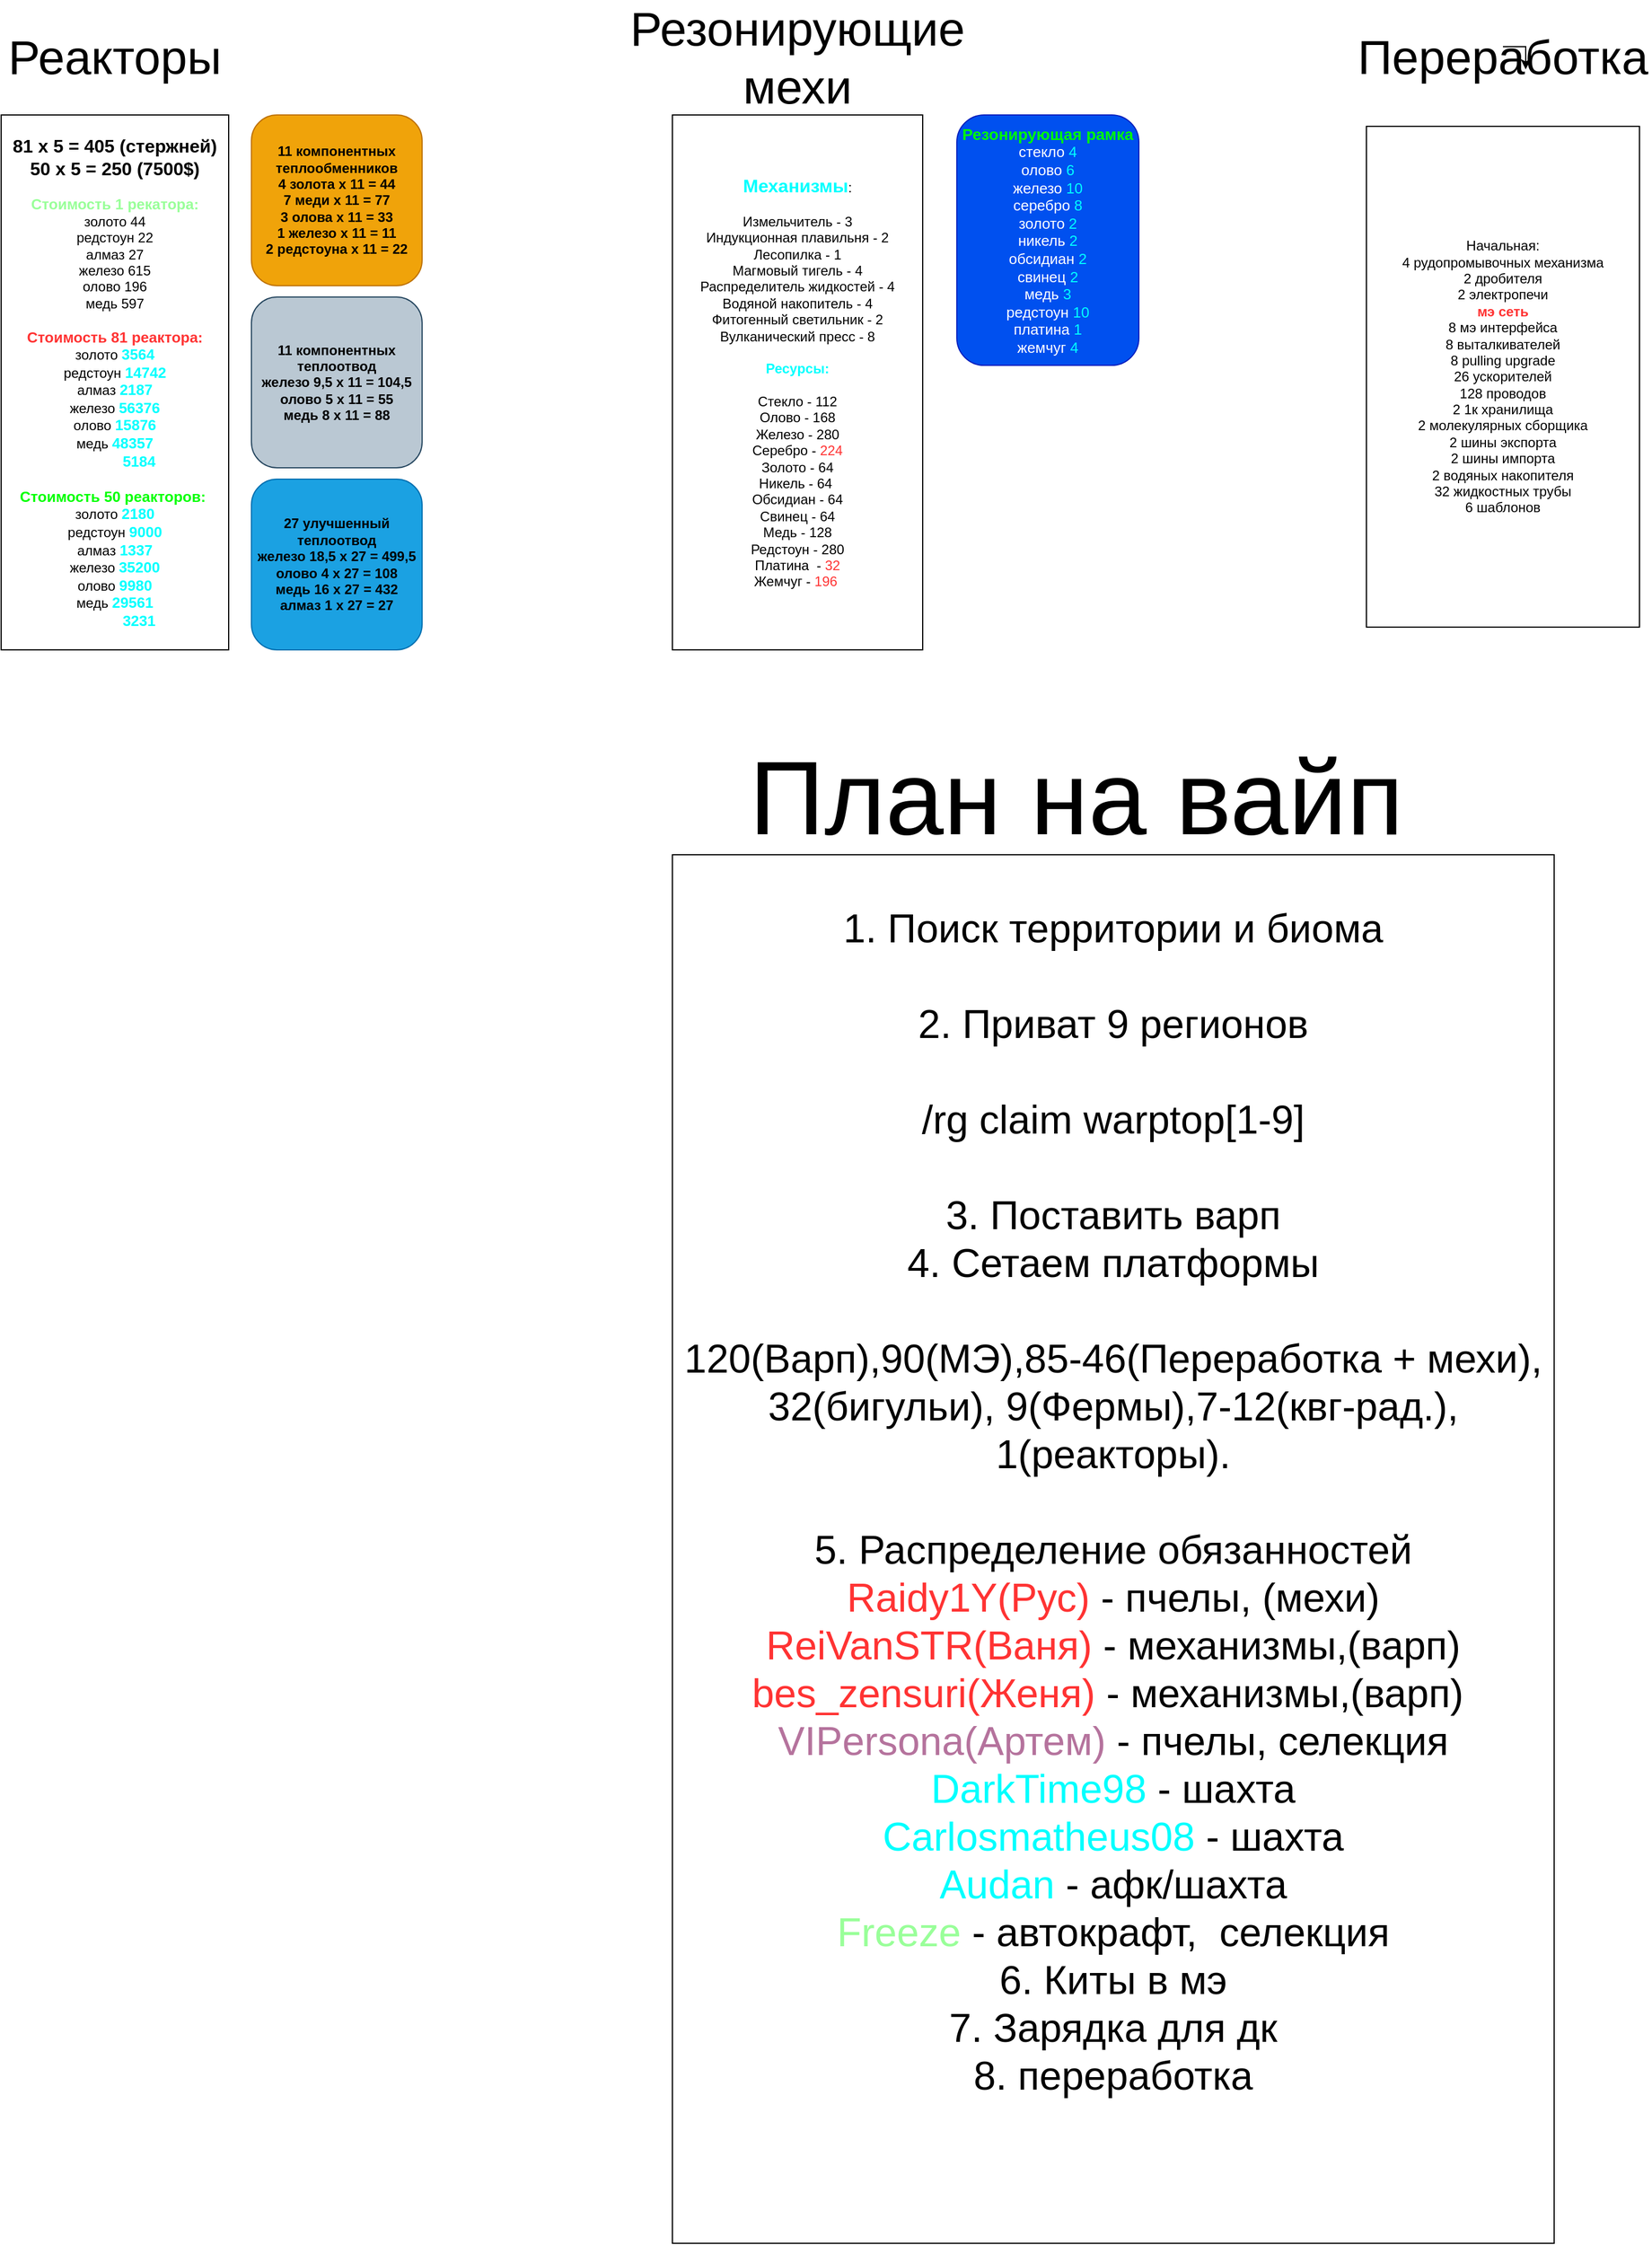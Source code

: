 <mxfile version="14.4.9" type="github">
  <diagram id="G7-u3p78Mmx7hTqBBLLs" name="Страница 1">
    <mxGraphModel dx="2031" dy="1089" grid="1" gridSize="10" guides="1" tooltips="1" connect="1" arrows="1" fold="1" page="1" pageScale="1" pageWidth="1200" pageHeight="1920" math="0" shadow="0">
      <root>
        <mxCell id="0" />
        <mxCell id="1" parent="0" />
        <mxCell id="bAsGvpuVmAmtaglg-3Rn-1" value="&lt;font style=&quot;font-size: 42px&quot;&gt;Реакторы&lt;/font&gt;" style="text;html=1;strokeColor=none;fillColor=none;align=center;verticalAlign=middle;whiteSpace=wrap;rounded=0;" vertex="1" parent="1">
          <mxGeometry x="320" y="250" width="40" height="20" as="geometry" />
        </mxCell>
        <mxCell id="bAsGvpuVmAmtaglg-3Rn-2" value="&lt;b&gt;&lt;font style=&quot;font-size: 16px&quot;&gt;81 x 5 = 405 (cтержней)&lt;br&gt;&lt;/font&gt;&lt;/b&gt;&lt;b&gt;&lt;font style=&quot;font-size: 16px&quot;&gt;50 x 5 = 250 (7500$)&lt;/font&gt;&lt;/b&gt;&lt;br&gt;&lt;br&gt;&lt;b&gt;&lt;font color=&quot;#99ff99&quot; style=&quot;font-size: 13px&quot;&gt;Стоимость 1 рекатора:&lt;/font&gt;&lt;/b&gt;&lt;br&gt;золото 44&lt;br&gt;редстоун 22&lt;br&gt;алмаз 27&lt;br&gt;железо 615&lt;br&gt;олово 196&lt;br&gt;медь 597&lt;br&gt;&lt;br&gt;&lt;b&gt;&lt;font color=&quot;#ff3333&quot; style=&quot;font-size: 13px&quot;&gt;Стоимость 81 реактора:&lt;/font&gt;&lt;/b&gt;&lt;br&gt;золото &lt;b&gt;&lt;font style=&quot;font-size: 13px&quot; color=&quot;#00ffff&quot;&gt;3564&lt;/font&gt;&lt;/b&gt;&lt;br&gt;редстоун &lt;font style=&quot;font-size: 13px&quot; color=&quot;#00ffff&quot;&gt;&lt;b&gt;1&lt;font style=&quot;font-size: 13px&quot;&gt;4742&lt;/font&gt;&lt;/b&gt;&lt;/font&gt;&lt;br&gt;алмаз &lt;b&gt;&lt;font style=&quot;font-size: 13px&quot; color=&quot;#00ffff&quot;&gt;2187&lt;/font&gt;&lt;/b&gt;&lt;br&gt;железо &lt;b&gt;&lt;font style=&quot;font-size: 13px&quot; color=&quot;#00ffff&quot;&gt;56376&lt;/font&gt;&lt;/b&gt;&lt;br&gt;олово &lt;b&gt;&lt;font style=&quot;font-size: 13px&quot; color=&quot;#00ffff&quot;&gt;15876&lt;/font&gt;&lt;/b&gt;&lt;br&gt;медь &lt;b style=&quot;color: rgb(0 , 255 , 255) ; font-size: 13px&quot;&gt;48357&lt;/b&gt;&lt;br&gt;&lt;font style=&quot;font-size: 12px&quot; color=&quot;#ffffff&quot;&gt;свинец &lt;/font&gt;&lt;b style=&quot;font-size: 13px&quot;&gt;&lt;font color=&quot;#00ffff&quot;&gt;5184&lt;/font&gt;&lt;br&gt;&lt;br&gt;&lt;font color=&quot;#00ff00&quot;&gt;Cтоимость 50 реакторов:&lt;/font&gt;&lt;font color=&quot;#ffffff&quot;&gt;&amp;nbsp;&lt;br&gt;&lt;/font&gt;&lt;/b&gt;золото&amp;nbsp;&lt;b&gt;&lt;font color=&quot;#00ffff&quot; style=&quot;font-size: 13px&quot;&gt;2180&lt;/font&gt;&lt;/b&gt;&lt;br&gt;редстоун&amp;nbsp;&lt;font color=&quot;#00ffff&quot;&gt;&lt;span style=&quot;font-size: 13px&quot;&gt;&lt;b&gt;9000&lt;/b&gt;&lt;/span&gt;&lt;/font&gt;&lt;br&gt;алмаз&amp;nbsp;&lt;b&gt;&lt;font color=&quot;#00ffff&quot; style=&quot;font-size: 13px&quot;&gt;1337&lt;/font&gt;&lt;/b&gt;&lt;br&gt;железо&amp;nbsp;&lt;b&gt;&lt;font color=&quot;#00ffff&quot; style=&quot;font-size: 13px&quot;&gt;35200&lt;/font&gt;&lt;/b&gt;&lt;br&gt;олово&amp;nbsp;&lt;b&gt;&lt;font color=&quot;#00ffff&quot; style=&quot;font-size: 13px&quot;&gt;9980&lt;/font&gt;&lt;/b&gt;&lt;br&gt;медь&amp;nbsp;&lt;b style=&quot;color: rgb(0 , 255 , 255) ; font-size: 13px&quot;&gt;29561&lt;/b&gt;&lt;br&gt;&lt;font color=&quot;#ffffff&quot;&gt;свинец&amp;nbsp;&lt;/font&gt;&lt;b style=&quot;font-size: 13px&quot;&gt;&lt;font color=&quot;#00ffff&quot;&gt;3231&lt;/font&gt;&lt;/b&gt;&lt;b style=&quot;font-size: 13px&quot;&gt;&lt;br&gt;&lt;/b&gt;" style="rounded=0;whiteSpace=wrap;html=1;" vertex="1" parent="1">
          <mxGeometry x="240" y="310" width="200" height="470" as="geometry" />
        </mxCell>
        <mxCell id="bAsGvpuVmAmtaglg-3Rn-5" value="&lt;font color=&quot;#000000&quot;&gt;&lt;b&gt;11 компонентных теплообменников&lt;br&gt;4 золота x 11 = 44&lt;br&gt;7 меди x 11 = 77&lt;br&gt;3 олова x 11 = 33&lt;br&gt;1 железо x 11 = 11&lt;br&gt;2 редстоуна x 11 = 22&lt;/b&gt;&lt;br&gt;&lt;/font&gt;" style="rounded=1;whiteSpace=wrap;html=1;fillColor=#f0a30a;strokeColor=#BD7000;fontColor=#ffffff;glass=0;sketch=0;shadow=0;" vertex="1" parent="1">
          <mxGeometry x="460" y="310" width="150" height="150" as="geometry" />
        </mxCell>
        <mxCell id="bAsGvpuVmAmtaglg-3Rn-6" value="&lt;font color=&quot;#000000&quot;&gt;&lt;b&gt;11 компонентных теплоотвод&lt;br&gt;железо 9,5 x 11 = 104,5&lt;br&gt;олово 5 x 11 = 55&lt;br&gt;медь 8 x 11 = 88&lt;/b&gt;&lt;br&gt;&lt;/font&gt;" style="rounded=1;whiteSpace=wrap;html=1;fillColor=#bac8d3;strokeColor=#23445d;glass=0;sketch=0;shadow=0;" vertex="1" parent="1">
          <mxGeometry x="460" y="470" width="150" height="150" as="geometry" />
        </mxCell>
        <mxCell id="bAsGvpuVmAmtaglg-3Rn-7" value="&lt;font color=&quot;#000000&quot;&gt;&lt;b&gt;27 улучшенный теплоотвод&lt;br&gt;железо 18,5 x 27 = 499,5&lt;br&gt;олово 4 x 27 = 108&lt;br&gt;медь 16 x 27 = 432&lt;br&gt;алмаз 1 x 27 = 27&lt;/b&gt;&lt;br&gt;&lt;/font&gt;" style="rounded=1;whiteSpace=wrap;html=1;fillColor=#1ba1e2;strokeColor=#006EAF;glass=0;sketch=0;shadow=0;fontColor=#ffffff;" vertex="1" parent="1">
          <mxGeometry x="460" y="630" width="150" height="150" as="geometry" />
        </mxCell>
        <mxCell id="bAsGvpuVmAmtaglg-3Rn-10" value="&lt;font style=&quot;font-size: 42px&quot;&gt;Резонирующие мехи&lt;br&gt;&lt;/font&gt;" style="text;html=1;strokeColor=none;fillColor=none;align=center;verticalAlign=middle;whiteSpace=wrap;rounded=0;" vertex="1" parent="1">
          <mxGeometry x="920" y="250" width="40" height="20" as="geometry" />
        </mxCell>
        <mxCell id="bAsGvpuVmAmtaglg-3Rn-11" value="&lt;b&gt;&lt;font style=&quot;font-size: 16px&quot; color=&quot;#00ffff&quot;&gt;Механизмы&lt;/font&gt;&lt;/b&gt;:&lt;br&gt;&lt;br&gt;Измельчитель - 3&lt;br&gt;Индукционная плавильня - 2&lt;br&gt;Лесопилка - 1&lt;br&gt;Магмовый тигель - 4&lt;br&gt;Распределитель жидкостей - 4&lt;br&gt;Водяной накопитель - 4&lt;br&gt;Фитогенный светильник - 2&lt;br&gt;Вулканический пресс - 8&lt;br&gt;&lt;br&gt;&lt;font style=&quot;font-size: 12px&quot;&gt;&lt;font color=&quot;#00ffff&quot; style=&quot;font-weight: bold&quot;&gt;Ресурсы:&lt;/font&gt;&lt;br&gt;&lt;font color=&quot;#ffffff&quot; style=&quot;font-weight: bold&quot;&gt;28 рамок&lt;br&gt;&lt;/font&gt;Стекло - 112&lt;br&gt;Олово - 168&lt;br&gt;Железо - 280&lt;br&gt;Серебро - &lt;font color=&quot;#ff3333&quot;&gt;224&lt;/font&gt;&lt;br&gt;Золото - 64&lt;br&gt;Никель - 64&amp;nbsp;&lt;br&gt;Обсидиан - 64&lt;br&gt;Свинец - 64&lt;br&gt;Медь - 128&lt;br&gt;Редстоун - 280&lt;br&gt;Платина&amp;nbsp; - &lt;font color=&quot;#ff3333&quot;&gt;32&lt;/font&gt;&lt;br&gt;Жемчуг - &lt;font color=&quot;#ff3333&quot;&gt;196&amp;nbsp;&lt;/font&gt;&lt;br&gt;&lt;/font&gt;" style="rounded=0;whiteSpace=wrap;html=1;shadow=0;glass=0;sketch=0;gradientColor=none;" vertex="1" parent="1">
          <mxGeometry x="830" y="310" width="220" height="470" as="geometry" />
        </mxCell>
        <mxCell id="bAsGvpuVmAmtaglg-3Rn-12" value="&lt;b style=&quot;font-size: 14px&quot;&gt;&lt;font color=&quot;#00ff00&quot;&gt;Резонирующая рамка&lt;br&gt;&lt;/font&gt;&lt;/b&gt;&lt;font style=&quot;font-size: 13px&quot;&gt;стекло &lt;font color=&quot;#00ffff&quot;&gt;4&lt;/font&gt;&lt;br&gt;олово&lt;/font&gt;&lt;font style=&quot;font-size: 13px&quot;&gt;&lt;font color=&quot;#00ffff&quot;&gt; 6&lt;/font&gt;&lt;br&gt;железо &lt;/font&gt;&lt;font style=&quot;font-size: 13px&quot;&gt;&lt;font color=&quot;#00ffff&quot;&gt;10&lt;/font&gt;&lt;br&gt;серебро &lt;/font&gt;&lt;font style=&quot;font-size: 13px&quot;&gt;&lt;font color=&quot;#00ffff&quot;&gt;8&lt;/font&gt;&lt;br&gt;золото &lt;/font&gt;&lt;font style=&quot;font-size: 13px&quot;&gt;&lt;font color=&quot;#00ffff&quot;&gt;2&lt;/font&gt;&lt;br&gt;никель &lt;/font&gt;&lt;font style=&quot;font-size: 13px&quot;&gt;&lt;font color=&quot;#00ffff&quot;&gt;2&lt;/font&gt;&lt;br&gt;обсидиан &lt;/font&gt;&lt;font style=&quot;font-size: 13px&quot;&gt;&lt;font color=&quot;#00ffff&quot;&gt;2&lt;/font&gt;&lt;br&gt;свинец &lt;/font&gt;&lt;font style=&quot;font-size: 13px&quot;&gt;&lt;font color=&quot;#00ffff&quot;&gt;2&lt;/font&gt;&lt;br&gt;медь &lt;/font&gt;&lt;font style=&quot;font-size: 13px&quot;&gt;&lt;font color=&quot;#00ffff&quot;&gt;3&lt;/font&gt;&lt;br&gt;редстоун &lt;/font&gt;&lt;font style=&quot;font-size: 13px&quot;&gt;&lt;font color=&quot;#00ffff&quot;&gt;10&lt;/font&gt;&lt;br&gt;платина &lt;/font&gt;&lt;font style=&quot;font-size: 13px&quot;&gt;&lt;font color=&quot;#00ffff&quot;&gt;1&lt;/font&gt;&lt;br&gt;жемчуг &lt;/font&gt;&lt;font color=&quot;#00ffff&quot; style=&quot;font-size: 13px&quot;&gt;4&lt;/font&gt;" style="rounded=1;whiteSpace=wrap;html=1;fillColor=#0050ef;strokeColor=#001DBC;fontColor=#ffffff;glass=0;sketch=0;shadow=0;" vertex="1" parent="1">
          <mxGeometry x="1080" y="310" width="160" height="220" as="geometry" />
        </mxCell>
        <mxCell id="bAsGvpuVmAmtaglg-3Rn-14" value="&lt;span style=&quot;font-size: 42px&quot;&gt;Переработка&lt;/span&gt;" style="text;html=1;strokeColor=none;fillColor=none;align=center;verticalAlign=middle;whiteSpace=wrap;rounded=0;" vertex="1" parent="1">
          <mxGeometry x="1540" y="250" width="40" height="20" as="geometry" />
        </mxCell>
        <mxCell id="bAsGvpuVmAmtaglg-3Rn-15" style="edgeStyle=orthogonalEdgeStyle;rounded=0;orthogonalLoop=1;jettySize=auto;html=1;exitX=0.5;exitY=0;exitDx=0;exitDy=0;entryX=1;entryY=1;entryDx=0;entryDy=0;" edge="1" parent="1" source="bAsGvpuVmAmtaglg-3Rn-14" target="bAsGvpuVmAmtaglg-3Rn-14">
          <mxGeometry relative="1" as="geometry" />
        </mxCell>
        <mxCell id="bAsGvpuVmAmtaglg-3Rn-16" value="Начальная:&lt;br&gt;4 рудопромывочных механизма&lt;br&gt;2 дробителя&lt;br&gt;2 электропечи&lt;br&gt;&lt;font color=&quot;#ff3333&quot;&gt;&lt;b&gt;мэ сеть&lt;br&gt;&lt;/b&gt;&lt;/font&gt;8 мэ интерфейса&lt;br&gt;8 выталкивателей&lt;br&gt;8 pulling upgrade&lt;br&gt;26 ускорителей&lt;br&gt;128 проводов&lt;br&gt;2 1к хранилища&lt;br&gt;2 молекулярных сборщика&lt;br&gt;2 шины экспорта&lt;br&gt;2 шины импорта&lt;br&gt;2 водяных накопителя&lt;br&gt;32 жидкостных трубы&lt;br&gt;6 шаблонов" style="rounded=0;whiteSpace=wrap;html=1;shadow=0;glass=0;sketch=0;gradientColor=none;" vertex="1" parent="1">
          <mxGeometry x="1440" y="320" width="240" height="440" as="geometry" />
        </mxCell>
        <mxCell id="bAsGvpuVmAmtaglg-3Rn-18" value="&lt;font style=&quot;font-size: 92px&quot;&gt;План на вайп&lt;/font&gt;" style="text;html=1;strokeColor=none;fillColor=none;align=center;verticalAlign=middle;whiteSpace=wrap;rounded=0;" vertex="1" parent="1">
          <mxGeometry x="680" y="900" width="1010" height="20" as="geometry" />
        </mxCell>
        <mxCell id="bAsGvpuVmAmtaglg-3Rn-19" value="&lt;span style=&quot;font-size: 35px&quot;&gt;1. Поиск территории и биома&lt;br&gt;&lt;br&gt;2. Приват 9 регионов&lt;br&gt;&lt;br&gt;/rg claim warptop[1-9]&lt;br&gt;&lt;br&gt;3. Поставить варп&lt;br&gt;4. Сетаем платформы&lt;br&gt;&lt;br&gt;120(Варп),90(МЭ),85-46(Переработка + мехи), 32(бигульи), 9(Фермы),7-12(квг-рад.), 1(реакторы).&lt;br&gt;&lt;br&gt;5. Распределение обязанностей&lt;br&gt;&lt;font color=&quot;#ff3333&quot;&gt;Raidy1Y(Рус)&lt;/font&gt; - пчелы, (мехи)&lt;br&gt;&lt;font color=&quot;#ff3333&quot;&gt;ReiVanSTR(Ваня)&lt;/font&gt; - механизмы,(варп)&lt;br&gt;&lt;font color=&quot;#ff3333&quot;&gt;bes_zensuri(Женя)&lt;/font&gt; - механизмы,(варп)&amp;nbsp;&lt;br&gt;&lt;font color=&quot;#b5739d&quot;&gt;VIPersona(Артем)&lt;/font&gt; - пчелы, селекция&lt;br&gt;&lt;font color=&quot;#00ffff&quot;&gt;DarkTime98&lt;/font&gt; - шахта&lt;br&gt;&lt;font color=&quot;#00ffff&quot;&gt;Carlosmatheus08&lt;/font&gt; - шахта&lt;br&gt;&lt;font color=&quot;#00ffff&quot;&gt;Audan&lt;/font&gt; - афк/шахта&lt;br&gt;&lt;font color=&quot;#99ff99&quot;&gt;Freeze&lt;/font&gt; - автокрафт,&amp;nbsp; селекция&lt;br&gt;6. Киты в мэ&lt;br&gt;7. Зарядка для дк&lt;br&gt;8. переработка&lt;br&gt;&lt;br&gt;&lt;br&gt;&lt;/span&gt;" style="rounded=0;whiteSpace=wrap;html=1;shadow=0;glass=0;sketch=0;gradientColor=none;" vertex="1" parent="1">
          <mxGeometry x="830" y="960" width="775" height="1220" as="geometry" />
        </mxCell>
      </root>
    </mxGraphModel>
  </diagram>
</mxfile>
